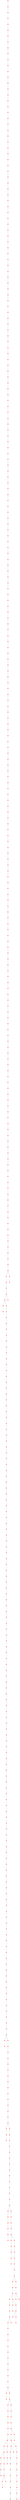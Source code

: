 graph {
	1 [color=red shape=point]
	48 [color=red shape=point]
	1 -- 48 [color=gray]
	297 [color=red shape=point]
	48 -- 297 [color=gray]
	277 [color=red shape=point]
	297 -- 277 [color=gray]
	163 [color=red shape=point]
	277 -- 163 [color=gray]
	129 [color=red shape=point]
	163 -- 129 [color=gray]
	364 [color=red shape=point]
	129 -- 364 [color=gray]
	309 [color=red shape=point]
	364 -- 309 [color=gray]
	33 [color=red shape=point]
	309 -- 33 [color=gray]
	421 [color=red shape=point]
	33 -- 421 [color=gray]
	246 [color=red shape=point]
	421 -- 246 [color=gray]
	137 [color=red shape=point]
	246 -- 137 [color=gray]
	70 [color=red shape=point]
	137 -- 70 [color=gray]
	199 [color=red shape=point]
	70 -- 199 [color=gray]
	409 [color=red shape=point]
	199 -- 409 [color=gray]
	403 [color=red shape=point]
	409 -- 403 [color=gray]
	181 [color=red shape=point]
	403 -- 181 [color=gray]
	496 [color=red shape=point]
	181 -- 496 [color=gray]
	473 [color=red shape=point]
	496 -- 473 [color=gray]
	125 [color=red shape=point]
	473 -- 125 [color=gray]
	228 [color=red shape=point]
	125 -- 228 [color=gray]
	135 [color=red shape=point]
	228 -- 135 [color=gray]
	225 [color=red shape=point]
	135 -- 225 [color=gray]
	422 [color=red shape=point]
	225 -- 422 [color=gray]
	156 [color=red shape=point]
	422 -- 156 [color=gray]
	119 [color=red shape=point]
	156 -- 119 [color=gray]
	491 [color=red shape=point]
	119 -- 491 [color=gray]
	373 [color=red shape=point]
	491 -- 373 [color=gray]
	423 [color=red shape=point]
	373 -- 423 [color=gray]
	356 [color=red shape=point]
	423 -- 356 [color=gray]
	298 [color=red shape=point]
	356 -- 298 [color=gray]
	332 [color=red shape=point]
	298 -- 332 [color=gray]
	184 [color=red shape=point]
	332 -- 184 [color=gray]
	398 [color=red shape=point]
	184 -- 398 [color=gray]
	428 [color=red shape=point]
	398 -- 428 [color=gray]
	185 [color=red shape=point]
	428 -- 185 [color=gray]
	388 [color=red shape=point]
	185 -- 388 [color=gray]
	458 [color=red shape=point]
	388 -- 458 [color=gray]
	223 [color=red shape=point]
	458 -- 223 [color=gray]
	406 [color=red shape=point]
	223 -- 406 [color=gray]
	17 [color=red shape=point]
	406 -- 17 [color=gray]
	41 [color=red shape=point]
	17 -- 41 [color=gray]
	144 [color=red shape=point]
	41 -- 144 [color=gray]
	73 [color=red shape=point]
	144 -- 73 [color=gray]
	139 [color=red shape=point]
	73 -- 139 [color=gray]
	304 [color=red shape=point]
	139 -- 304 [color=gray]
	26 [color=red shape=point]
	304 -- 26 [color=gray]
	95 [color=red shape=point]
	26 -- 95 [color=gray]
	46 [color=red shape=point]
	95 -- 46 [color=gray]
	392 [color=red shape=point]
	46 -- 392 [color=gray]
	177 [color=red shape=point]
	392 -- 177 [color=gray]
	390 [color=red shape=point]
	177 -- 390 [color=gray]
	489 [color=red shape=point]
	390 -- 489 [color=gray]
	324 [color=red shape=point]
	489 -- 324 [color=gray]
	361 [color=red shape=point]
	324 -- 361 [color=gray]
	480 [color=red shape=point]
	361 -- 480 [color=gray]
	383 [color=red shape=point]
	480 -- 383 [color=gray]
	467 [color=red shape=point]
	383 -- 467 [color=gray]
	322 [color=red shape=point]
	467 -- 322 [color=gray]
	161 [color=red shape=point]
	322 -- 161 [color=gray]
	446 [color=red shape=point]
	161 -- 446 [color=gray]
	279 [color=red shape=point]
	446 -- 279 [color=gray]
	202 [color=red shape=point]
	279 -- 202 [color=gray]
	210 [color=red shape=point]
	202 -- 210 [color=gray]
	438 [color=red shape=point]
	210 -- 438 [color=gray]
	336 [color=red shape=point]
	438 -- 336 [color=gray]
	141 [color=red shape=point]
	336 -- 141 [color=gray]
	260 [color=red shape=point]
	141 -- 260 [color=gray]
	250 [color=red shape=point]
	260 -- 250 [color=gray]
	445 [color=red shape=point]
	250 -- 445 [color=gray]
	7 [color=red shape=point]
	445 -- 7 [color=gray]
	320 [color=red shape=point]
	7 -- 320 [color=gray]
	481 [color=red shape=point]
	320 -- 481 [color=gray]
	117 [color=red shape=point]
	481 -- 117 [color=gray]
	401 [color=red shape=point]
	117 -- 401 [color=gray]
	410 [color=red shape=point]
	401 -- 410 [color=gray]
	109 [color=red shape=point]
	410 -- 109 [color=gray]
	474 [color=red shape=point]
	109 -- 474 [color=gray]
	200 [color=red shape=point]
	474 -- 200 [color=gray]
	380 [color=red shape=point]
	200 -- 380 [color=gray]
	495 [color=red shape=point]
	380 -- 495 [color=gray]
	20 [color=red shape=point]
	495 -- 20 [color=gray]
	124 [color=red shape=point]
	20 -- 124 [color=gray]
	369 [color=red shape=point]
	124 -- 369 [color=gray]
	485 [color=red shape=point]
	369 -- 485 [color=gray]
	477 [color=red shape=point]
	485 -- 477 [color=gray]
	265 [color=red shape=point]
	477 -- 265 [color=gray]
	296 [color=red shape=point]
	265 -- 296 [color=gray]
	329 [color=red shape=point]
	296 -- 329 [color=gray]
	93 [color=red shape=point]
	329 -- 93 [color=gray]
	44 [color=red shape=point]
	93 -- 44 [color=gray]
	415 [color=red shape=point]
	44 -- 415 [color=gray]
	437 [color=red shape=point]
	415 -- 437 [color=gray]
	402 [color=red shape=point]
	437 -- 402 [color=gray]
	84 [color=red shape=point]
	402 -- 84 [color=gray]
	205 [color=red shape=point]
	84 -- 205 [color=gray]
	382 [color=red shape=point]
	205 -- 382 [color=gray]
	293 [color=red shape=point]
	382 -- 293 [color=gray]
	198 [color=red shape=point]
	293 -- 198 [color=gray]
	31 [color=red shape=point]
	198 -- 31 [color=gray]
	429 [color=red shape=point]
	31 -- 429 [color=gray]
	9 [color=red shape=point]
	429 -- 9 [color=gray]
	456 [color=red shape=point]
	9 -- 456 [color=gray]
	120 [color=red shape=point]
	456 -- 120 [color=gray]
	263 [color=red shape=point]
	120 -- 263 [color=gray]
	189 [color=red shape=point]
	263 -- 189 [color=gray]
	271 [color=red shape=point]
	189 -- 271 [color=gray]
	455 [color=red shape=point]
	271 -- 455 [color=gray]
	420 [color=red shape=point]
	455 -- 420 [color=gray]
	371 [color=red shape=point]
	420 -- 371 [color=gray]
	131 [color=red shape=point]
	371 -- 131 [color=gray]
	138 [color=red shape=point]
	131 -- 138 [color=gray]
	404 [color=red shape=point]
	138 -- 404 [color=gray]
	313 [color=red shape=point]
	404 -- 313 [color=gray]
	171 [color=red shape=point]
	313 -- 171 [color=gray]
	23 [color=red shape=point]
	171 -- 23 [color=gray]
	448 [color=red shape=point]
	23 -- 448 [color=gray]
	52 [color=red shape=point]
	448 -- 52 [color=gray]
	302 [color=red shape=point]
	52 -- 302 [color=gray]
	76 [color=red shape=point]
	302 -- 76 [color=gray]
	450 [color=red shape=point]
	76 -- 450 [color=gray]
	472 [color=red shape=point]
	450 -- 472 [color=gray]
	152 [color=red shape=point]
	472 -- 152 [color=gray]
	440 [color=red shape=point]
	152 -- 440 [color=gray]
	194 [color=red shape=point]
	440 -- 194 [color=gray]
	466 [color=red shape=point]
	194 -- 466 [color=gray]
	319 [color=red shape=point]
	466 -- 319 [color=gray]
	300 [color=red shape=point]
	319 -- 300 [color=gray]
	174 [color=red shape=point]
	300 -- 174 [color=gray]
	294 [color=red shape=point]
	174 -- 294 [color=gray]
	416 [color=red shape=point]
	294 -- 416 [color=gray]
	99 [color=red shape=point]
	416 -- 99 [color=gray]
	478 [color=red shape=point]
	99 -- 478 [color=gray]
	136 [color=red shape=point]
	478 -- 136 [color=gray]
	341 [color=red shape=point]
	136 -- 341 [color=gray]
	211 [color=red shape=point]
	341 -- 211 [color=gray]
	342 [color=red shape=point]
	211 -- 342 [color=gray]
	36 [color=red shape=point]
	342 -- 36 [color=gray]
	196 [color=red shape=point]
	36 -- 196 [color=gray]
	74 [color=red shape=point]
	196 -- 74 [color=gray]
	153 [color=red shape=point]
	74 -- 153 [color=gray]
	238 [color=red shape=point]
	153 -- 238 [color=gray]
	182 [color=red shape=point]
	238 -- 182 [color=gray]
	24 [color=red shape=point]
	182 -- 24 [color=gray]
	311 [color=red shape=point]
	24 -- 311 [color=gray]
	242 [color=red shape=point]
	311 -- 242 [color=gray]
	221 [color=red shape=point]
	242 -- 221 [color=gray]
	280 [color=red shape=point]
	221 -- 280 [color=gray]
	239 [color=red shape=point]
	280 -- 239 [color=gray]
	287 [color=red shape=point]
	239 -- 287 [color=gray]
	281 [color=red shape=point]
	287 -- 281 [color=gray]
	179 [color=red shape=point]
	281 -- 179 [color=gray]
	330 [color=red shape=point]
	179 -- 330 [color=gray]
	27 [color=red shape=point]
	330 -- 27 [color=gray]
	155 [color=red shape=point]
	27 -- 155 [color=gray]
	68 [color=red shape=point]
	155 -- 68 [color=gray]
	195 [color=red shape=point]
	68 -- 195 [color=gray]
	132 [color=red shape=point]
	195 -- 132 [color=gray]
	92 [color=red shape=point]
	132 -- 92 [color=gray]
	86 [color=red shape=point]
	92 -- 86 [color=gray]
	162 [color=red shape=point]
	86 -- 162 [color=gray]
	362 [color=red shape=point]
	162 -- 362 [color=gray]
	365 [color=red shape=point]
	362 -- 365 [color=gray]
	81 [color=red shape=point]
	365 -- 81 [color=gray]
	395 [color=red shape=point]
	81 -- 395 [color=gray]
	30 [color=red shape=point]
	395 -- 30 [color=gray]
	274 [color=red shape=point]
	30 -- 274 [color=gray]
	348 [color=red shape=point]
	274 -- 348 [color=gray]
	32 [color=red shape=point]
	348 -- 32 [color=gray]
	10 [color=red shape=point]
	32 -- 10 [color=gray]
	344 [color=red shape=point]
	10 -- 344 [color=gray]
	134 [color=red shape=point]
	344 -- 134 [color=gray]
	43 [color=red shape=point]
	134 -- 43 [color=gray]
	2 [color=red shape=point]
	43 -- 2 [color=gray]
	127 [color=red shape=point]
	2 -- 127 [color=gray]
	286 [color=red shape=point]
	127 -- 286 [color=gray]
	378 [color=red shape=point]
	286 -- 378 [color=gray]
	389 [color=red shape=point]
	378 -- 389 [color=gray]
	338 [color=red shape=point]
	389 -- 338 [color=gray]
	14 [color=red shape=point]
	338 -- 14 [color=gray]
	372 [color=red shape=point]
	14 -- 372 [color=gray]
	483 [color=red shape=point]
	372 -- 483 [color=gray]
	270 [color=red shape=point]
	483 -- 270 [color=gray]
	360 [color=red shape=point]
	270 -- 360 [color=gray]
	15 [color=red shape=point]
	360 -- 15 [color=gray]
	186 [color=red shape=point]
	15 -- 186 [color=gray]
	431 [color=red shape=point]
	186 -- 431 [color=gray]
	384 [color=red shape=point]
	431 -- 384 [color=gray]
	4 [color=red shape=point]
	384 -- 4 [color=gray]
	248 [color=red shape=point]
	4 -- 248 [color=gray]
	60 [color=red shape=point]
	248 -- 60 [color=gray]
	235 [color=red shape=point]
	60 -- 235 [color=gray]
	306 [color=red shape=point]
	235 -- 306 [color=gray]
	256 [color=red shape=point]
	306 -- 256 [color=gray]
	308 [color=red shape=point]
	256 -- 308 [color=gray]
	475 [color=red shape=point]
	308 -- 475 [color=gray]
	38 [color=red shape=point]
	475 -- 38 [color=gray]
	291 [color=red shape=point]
	38 -- 291 [color=gray]
	391 [color=red shape=point]
	291 -- 391 [color=gray]
	105 [color=red shape=point]
	391 -- 105 [color=gray]
	412 [color=red shape=point]
	105 -- 412 [color=gray]
	82 [color=red shape=point]
	412 -- 82 [color=gray]
	213 [color=red shape=point]
	82 -- 213 [color=gray]
	87 [color=red shape=point]
	213 -- 87 [color=gray]
	400 [color=red shape=point]
	87 -- 400 [color=gray]
	417 [color=red shape=point]
	400 -- 417 [color=gray]
	193 [color=red shape=point]
	417 -- 193 [color=gray]
	461 [color=red shape=point]
	193 -- 461 [color=gray]
	288 [color=red shape=point]
	461 -- 288 [color=gray]
	425 [color=red shape=point]
	288 -- 425 [color=gray]
	207 [color=red shape=point]
	425 -- 207 [color=gray]
	323 [color=red shape=point]
	207 -- 323 [color=gray]
	290 [color=red shape=point]
	323 -- 290 [color=gray]
	101 [color=red shape=point]
	290 -- 101 [color=gray]
	61 [color=red shape=point]
	101 -- 61 [color=gray]
	133 [color=red shape=point]
	61 -- 133 [color=gray]
	56 [color=red shape=point]
	133 -- 56 [color=gray]
	243 [color=red shape=point]
	56 -- 243 [color=gray]
	374 [color=red shape=point]
	243 -- 374 [color=gray]
	435 [color=red shape=point]
	374 -- 435 [color=gray]
	289 [color=red shape=point]
	435 -- 289 [color=gray]
	498 [color=red shape=point]
	289 -- 498 [color=gray]
	206 [color=red shape=point]
	498 -- 206 [color=gray]
	183 [color=red shape=point]
	206 -- 183 [color=gray]
	64 [color=red shape=point]
	498 -- 64 [color=gray]
	142 [color=red shape=point]
	64 -- 142 [color=gray]
	486 [color=red shape=point]
	142 -- 486 [color=gray]
	130 [color=red shape=point]
	486 -- 130 [color=gray]
	66 [color=red shape=point]
	130 -- 66 [color=gray]
	492 [color=red shape=point]
	66 -- 492 [color=gray]
	449 [color=red shape=point]
	492 -- 449 [color=gray]
	493 [color=red shape=point]
	449 -- 493 [color=gray]
	363 [color=red shape=point]
	493 -- 363 [color=gray]
	39 [color=red shape=point]
	363 -- 39 [color=gray]
	236 [color=red shape=point]
	39 -- 236 [color=gray]
	387 [color=red shape=point]
	236 -- 387 [color=gray]
	476 [color=red shape=point]
	387 -- 476 [color=gray]
	464 [color=red shape=point]
	476 -- 464 [color=gray]
	353 [color=red shape=point]
	464 -- 353 [color=gray]
	233 [color=red shape=point]
	353 -- 233 [color=gray]
	83 [color=red shape=point]
	233 -- 83 [color=gray]
	368 [color=red shape=point]
	83 -- 368 [color=gray]
	122 [color=red shape=point]
	368 -- 122 [color=gray]
	103 [color=red shape=point]
	122 -- 103 [color=gray]
	454 [color=red shape=point]
	103 -- 454 [color=gray]
	55 [color=red shape=point]
	454 -- 55 [color=gray]
	18 [color=red shape=point]
	55 -- 18 [color=gray]
	301 [color=red shape=point]
	18 -- 301 [color=gray]
	112 [color=red shape=point]
	301 -- 112 [color=gray]
	405 [color=red shape=point]
	112 -- 405 [color=gray]
	275 [color=red shape=point]
	405 -- 275 [color=gray]
	104 [color=red shape=point]
	275 -- 104 [color=gray]
	251 [color=red shape=point]
	104 -- 251 [color=gray]
	16 [color=red shape=point]
	251 -- 16 [color=gray]
	72 [color=red shape=point]
	16 -- 72 [color=gray]
	261 [color=red shape=point]
	72 -- 261 [color=gray]
	209 [color=red shape=point]
	261 -- 209 [color=gray]
	245 [color=red shape=point]
	209 -- 245 [color=gray]
	28 [color=red shape=point]
	245 -- 28 [color=gray]
	258 [color=red shape=point]
	28 -- 258 [color=gray]
	21 [color=red shape=point]
	258 -- 21 [color=gray]
	51 [color=red shape=point]
	21 -- 51 [color=gray]
	273 [color=red shape=point]
	51 -- 273 [color=gray]
	264 [color=red shape=point]
	273 -- 264 [color=gray]
	276 [color=red shape=point]
	264 -- 276 [color=gray]
	249 [color=red shape=point]
	276 -- 249 [color=gray]
	229 [color=red shape=point]
	249 -- 229 [color=gray]
	190 [color=red shape=point]
	229 -- 190 [color=gray]
	100 [color=red shape=point]
	190 -- 100 [color=gray]
	497 [color=red shape=point]
	100 -- 497 [color=gray]
	102 [color=red shape=point]
	497 -- 102 [color=gray]
	0 [color=red shape=point]
	102 -- 0 [color=gray]
	442 [color=red shape=point]
	0 -- 442 [color=gray]
	232 [color=red shape=point]
	442 -- 232 [color=gray]
	436 [color=red shape=point]
	232 -- 436 [color=gray]
	337 [color=red shape=point]
	436 -- 337 [color=gray]
	441 [color=red shape=point]
	337 -- 441 [color=gray]
	272 [color=red shape=point]
	441 -- 272 [color=gray]
	62 [color=red shape=point]
	272 -- 62 [color=gray]
	490 [color=red shape=point]
	62 -- 490 [color=gray]
	452 [color=red shape=point]
	490 -- 452 [color=gray]
	94 [color=red shape=point]
	452 -- 94 [color=gray]
	159 [color=red shape=point]
	94 -- 159 [color=gray]
	172 [color=red shape=point]
	159 -- 172 [color=gray]
	108 [color=red shape=point]
	172 -- 108 [color=gray]
	34 [color=red shape=point]
	108 -- 34 [color=gray]
	77 [color=red shape=point]
	34 -- 77 [color=gray]
	339 [color=red shape=point]
	77 -- 339 [color=gray]
	443 [color=red shape=point]
	339 -- 443 [color=gray]
	150 [color=red shape=point]
	443 -- 150 [color=gray]
	317 [color=red shape=point]
	150 -- 317 [color=gray]
	97 [color=red shape=point]
	317 -- 97 [color=gray]
	377 [color=red shape=point]
	97 -- 377 [color=gray]
	165 [color=red shape=point]
	377 -- 165 [color=gray]
	460 [color=red shape=point]
	165 -- 460 [color=gray]
	188 [color=red shape=point]
	460 -- 188 [color=gray]
	285 [color=red shape=point]
	188 -- 285 [color=gray]
	169 [color=red shape=point]
	285 -- 169 [color=gray]
	385 [color=red shape=point]
	169 -- 385 [color=gray]
	85 [color=red shape=point]
	385 -- 85 [color=gray]
	255 [color=red shape=point]
	85 -- 255 [color=gray]
	80 [color=red shape=point]
	255 -- 80 [color=gray]
	310 [color=red shape=point]
	80 -- 310 [color=gray]
	350 [color=red shape=point]
	310 -- 350 [color=gray]
	459 [color=red shape=point]
	350 -- 459 [color=gray]
	45 [color=red shape=point]
	459 -- 45 [color=gray]
	482 [color=red shape=point]
	45 -- 482 [color=gray]
	234 [color=red shape=point]
	482 -- 234 [color=gray]
	399 [color=red shape=point]
	234 -- 399 [color=gray]
	432 [color=red shape=point]
	399 -- 432 [color=gray]
	413 [color=red shape=point]
	432 -- 413 [color=gray]
	212 [color=red shape=point]
	413 -- 212 [color=gray]
	115 [color=red shape=point]
	212 -- 115 [color=gray]
	110 [color=red shape=point]
	115 -- 110 [color=gray]
	247 [color=red shape=point]
	110 -- 247 [color=gray]
	166 [color=red shape=point]
	247 -- 166 [color=gray]
	140 [color=red shape=point]
	166 -- 140 [color=gray]
	299 [color=red shape=point]
	140 -- 299 [color=gray]
	79 [color=red shape=point]
	299 -- 79 [color=gray]
	149 [color=red shape=point]
	79 -- 149 [color=gray]
	257 [color=red shape=point]
	149 -- 257 [color=gray]
	326 [color=red shape=point]
	257 -- 326 [color=gray]
	278 [color=red shape=point]
	326 -- 278 [color=gray]
	11 [color=red shape=point]
	278 -- 11 [color=gray]
	35 [color=red shape=point]
	11 -- 35 [color=gray]
	226 [color=red shape=point]
	35 -- 226 [color=gray]
	268 [color=red shape=point]
	226 -- 268 [color=gray]
	352 [color=red shape=point]
	268 -- 352 [color=gray]
	191 [color=red shape=point]
	352 -- 191 [color=gray]
	173 [color=red shape=point]
	191 -- 173 [color=gray]
	240 [color=red shape=point]
	173 -- 240 [color=gray]
	367 [color=red shape=point]
	240 -- 367 [color=gray]
	393 [color=red shape=point]
	367 -- 393 [color=gray]
	231 [color=red shape=point]
	393 -- 231 [color=gray]
	312 [color=red shape=point]
	231 -- 312 [color=gray]
	269 [color=red shape=point]
	312 -- 269 [color=gray]
	394 [color=red shape=point]
	269 -- 394 [color=gray]
	346 [color=red shape=point]
	394 -- 346 [color=gray]
	204 [color=red shape=point]
	346 -- 204 [color=gray]
	463 [color=red shape=point]
	204 -- 463 [color=gray]
	75 [color=red shape=point]
	463 -- 75 [color=gray]
	98 [color=red shape=point]
	75 -- 98 [color=gray]
	470 [color=red shape=point]
	98 -- 470 [color=gray]
	282 [color=red shape=point]
	470 -- 282 [color=gray]
	128 [color=red shape=point]
	282 -- 128 [color=gray]
	252 [color=red shape=point]
	128 -- 252 [color=gray]
	176 [color=red shape=point]
	252 -- 176 [color=gray]
	499 [color=red shape=point]
	176 -- 499 [color=gray]
	419 [color=red shape=point]
	499 -- 419 [color=gray]
	327 [color=red shape=point]
	419 -- 327 [color=gray]
	121 [color=red shape=point]
	327 -- 121 [color=gray]
	203 [color=red shape=point]
	419 -- 203 [color=gray]
	262 [color=red shape=point]
	203 -- 262 [color=gray]
	295 [color=red shape=point]
	262 -- 295 [color=gray]
	208 [color=red shape=point]
	295 -- 208 [color=gray]
	170 [color=red shape=point]
	208 -- 170 [color=gray]
	386 [color=red shape=point]
	170 -- 386 [color=gray]
	192 [color=red shape=point]
	386 -- 192 [color=gray]
	42 [color=red shape=point]
	192 -- 42 [color=gray]
	201 [color=red shape=point]
	42 -- 201 [color=gray]
	57 [color=red shape=point]
	201 -- 57 [color=gray]
	376 [color=red shape=point]
	57 -- 376 [color=gray]
	106 [color=red shape=point]
	376 -- 106 [color=gray]
	253 [color=red shape=point]
	106 -- 253 [color=gray]
	215 [color=red shape=point]
	253 -- 215 [color=gray]
	468 [color=red shape=point]
	215 -- 468 [color=gray]
	434 [color=red shape=point]
	468 -- 434 [color=gray]
	328 [color=red shape=point]
	434 -- 328 [color=gray]
	40 [color=red shape=point]
	328 -- 40 [color=gray]
	160 [color=red shape=point]
	468 -- 160 [color=gray]
	5 [color=red shape=point]
	160 -- 5 [color=gray]
	114 [color=red shape=point]
	5 -- 114 [color=gray]
	241 [color=red shape=point]
	114 -- 241 [color=gray]
	222 [color=red shape=point]
	241 -- 222 [color=gray]
	67 [color=red shape=point]
	222 -- 67 [color=gray]
	113 [color=red shape=point]
	67 -- 113 [color=gray]
	58 [color=red shape=point]
	113 -- 58 [color=gray]
	418 [color=red shape=point]
	58 -- 418 [color=gray]
	439 [color=red shape=point]
	418 -- 439 [color=gray]
	22 [color=red shape=point]
	439 -- 22 [color=gray]
	316 [color=red shape=point]
	22 -- 316 [color=gray]
	303 [color=red shape=point]
	316 -- 303 [color=gray]
	479 [color=red shape=point]
	303 -- 479 [color=gray]
	230 [color=red shape=point]
	479 -- 230 [color=gray]
	447 [color=red shape=point]
	230 -- 447 [color=gray]
	321 [color=red shape=point]
	447 -- 321 [color=gray]
	90 [color=red shape=point]
	321 -- 90 [color=gray]
	65 [color=red shape=point]
	90 -- 65 [color=gray]
	283 [color=red shape=point]
	65 -- 283 [color=gray]
	168 [color=red shape=point]
	479 -- 168 [color=gray]
	63 [color=red shape=point]
	168 -- 63 [color=gray]
	471 [color=red shape=point]
	63 -- 471 [color=gray]
	331 [color=red shape=point]
	471 -- 331 [color=gray]
	8 [color=red shape=point]
	331 -- 8 [color=gray]
	146 [color=red shape=point]
	8 -- 146 [color=gray]
	444 [color=red shape=point]
	146 -- 444 [color=gray]
	19 [color=red shape=point]
	444 -- 19 [color=gray]
	148 [color=red shape=point]
	19 -- 148 [color=gray]
	6 [color=red shape=point]
	148 -- 6 [color=gray]
	424 [color=red shape=point]
	8 -- 424 [color=gray]
	216 [color=red shape=point]
	424 -- 216 [color=gray]
	426 [color=red shape=point]
	216 -- 426 [color=gray]
	197 [color=red shape=point]
	426 -- 197 [color=gray]
	325 [color=red shape=point]
	197 -- 325 [color=gray]
	408 [color=red shape=point]
	325 -- 408 [color=gray]
	457 [color=red shape=point]
	408 -- 457 [color=gray]
	143 [color=red shape=point]
	457 -- 143 [color=gray]
	50 [color=red shape=point]
	143 -- 50 [color=gray]
	54 [color=red shape=point]
	50 -- 54 [color=gray]
	25 [color=red shape=point]
	54 -- 25 [color=gray]
	307 [color=red shape=point]
	25 -- 307 [color=gray]
	69 [color=red shape=point]
	307 -- 69 [color=gray]
	3 [color=red shape=point]
	69 -- 3 [color=gray]
	354 [color=red shape=point]
	3 -- 354 [color=gray]
	340 [color=red shape=point]
	354 -- 340 [color=gray]
	219 [color=red shape=point]
	340 -- 219 [color=gray]
	78 [color=red shape=point]
	219 -- 78 [color=gray]
	237 [color=red shape=point]
	78 -- 237 [color=gray]
	164 [color=red shape=point]
	237 -- 164 [color=gray]
	151 [color=red shape=point]
	164 -- 151 [color=gray]
	315 [color=red shape=point]
	151 -- 315 [color=gray]
	370 [color=red shape=point]
	315 -- 370 [color=gray]
	154 [color=red shape=point]
	370 -- 154 [color=gray]
	123 [color=red shape=point]
	154 -- 123 [color=gray]
	359 [color=red shape=point]
	123 -- 359 [color=gray]
	49 [color=red shape=point]
	359 -- 49 [color=gray]
	96 [color=red shape=point]
	49 -- 96 [color=gray]
	427 [color=red shape=point]
	359 -- 427 [color=gray]
	107 [color=red shape=point]
	427 -- 107 [color=gray]
	284 [color=red shape=point]
	107 -- 284 [color=gray]
	13 [color=red shape=point]
	284 -- 13 [color=gray]
	218 [color=red shape=point]
	13 -- 218 [color=gray]
	158 [color=red shape=point]
	218 -- 158 [color=gray]
	53 [color=red shape=point]
	158 -- 53 [color=gray]
	381 [color=red shape=point]
	53 -- 381 [color=gray]
	407 [color=red shape=point]
	381 -- 407 [color=gray]
	366 [color=red shape=point]
	407 -- 366 [color=gray]
	334 [color=red shape=point]
	366 -- 334 [color=gray]
	12 [color=red shape=point]
	334 -- 12 [color=gray]
	333 [color=red shape=point]
	12 -- 333 [color=gray]
	396 [color=red shape=point]
	333 -- 396 [color=gray]
	411 [color=red shape=point]
	396 -- 411 [color=gray]
	397 [color=red shape=point]
	334 -- 397 [color=gray]
	453 [color=red shape=point]
	397 -- 453 [color=gray]
	244 [color=red shape=point]
	453 -- 244 [color=gray]
	217 [color=red shape=point]
	244 -- 217 [color=gray]
	71 [color=red shape=point]
	217 -- 71 [color=gray]
	469 [color=red shape=point]
	71 -- 469 [color=gray]
	462 [color=red shape=point]
	217 -- 462 [color=gray]
	375 [color=red shape=point]
	407 -- 375 [color=gray]
	343 [color=red shape=point]
	375 -- 343 [color=gray]
	335 [color=red shape=point]
	343 -- 335 [color=gray]
	145 [color=red shape=point]
	335 -- 145 [color=gray]
	175 [color=red shape=point]
	107 -- 175 [color=gray]
	220 [color=red shape=point]
	175 -- 220 [color=gray]
	292 [color=red shape=point]
	220 -- 292 [color=gray]
	494 [color=red shape=point]
	292 -- 494 [color=gray]
	487 [color=red shape=point]
	494 -- 487 [color=gray]
	29 [color=red shape=point]
	487 -- 29 [color=gray]
	167 [color=red shape=point]
	29 -- 167 [color=gray]
	254 [color=red shape=point]
	167 -- 254 [color=gray]
	355 [color=red shape=point]
	254 -- 355 [color=gray]
	349 [color=red shape=point]
	355 -- 349 [color=gray]
	59 [color=red shape=point]
	349 -- 59 [color=gray]
	318 [color=red shape=point]
	59 -- 318 [color=gray]
	345 [color=red shape=point]
	318 -- 345 [color=gray]
	116 [color=red shape=point]
	345 -- 116 [color=gray]
	88 [color=red shape=point]
	116 -- 88 [color=gray]
	224 [color=red shape=point]
	88 -- 224 [color=gray]
	111 [color=red shape=point]
	224 -- 111 [color=gray]
	118 [color=red shape=point]
	254 -- 118 [color=gray]
	351 [color=red shape=point]
	167 -- 351 [color=gray]
	433 [color=red shape=point]
	351 -- 433 [color=gray]
	314 [color=red shape=point]
	433 -- 314 [color=gray]
	484 [color=red shape=point]
	314 -- 484 [color=gray]
	451 [color=red shape=point]
	484 -- 451 [color=gray]
	91 [color=red shape=point]
	451 -- 91 [color=gray]
	126 [color=red shape=point]
	91 -- 126 [color=gray]
	465 [color=red shape=point]
	126 -- 465 [color=gray]
	259 [color=red shape=point]
	465 -- 259 [color=gray]
	47 [color=red shape=point]
	259 -- 47 [color=gray]
	379 [color=red shape=point]
	487 -- 379 [color=gray]
	214 [color=red shape=point]
	379 -- 214 [color=gray]
	414 [color=red shape=point]
	3 -- 414 [color=gray]
	430 [color=red shape=point]
	54 -- 430 [color=gray]
	227 [color=red shape=point]
	430 -- 227 [color=gray]
	180 [color=red shape=point]
	227 -- 180 [color=gray]
	267 [color=red shape=point]
	430 -- 267 [color=gray]
	305 [color=red shape=point]
	267 -- 305 [color=gray]
	178 [color=red shape=point]
	305 -- 178 [color=gray]
	347 [color=red shape=point]
	305 -- 347 [color=gray]
	157 [color=red shape=point]
	347 -- 157 [color=gray]
	37 [color=red shape=point]
	457 -- 37 [color=gray]
	358 [color=red shape=point]
	37 -- 358 [color=gray]
	266 [color=red shape=point]
	358 -- 266 [color=gray]
	357 [color=red shape=point]
	266 -- 357 [color=gray]
	187 [color=red shape=point]
	266 -- 187 [color=gray]
	89 [color=red shape=point]
	289 -- 89 [color=gray]
	147 [color=red shape=point]
	56 -- 147 [color=gray]
	488 [color=red shape=point]
	147 -- 488 [color=gray]
}
